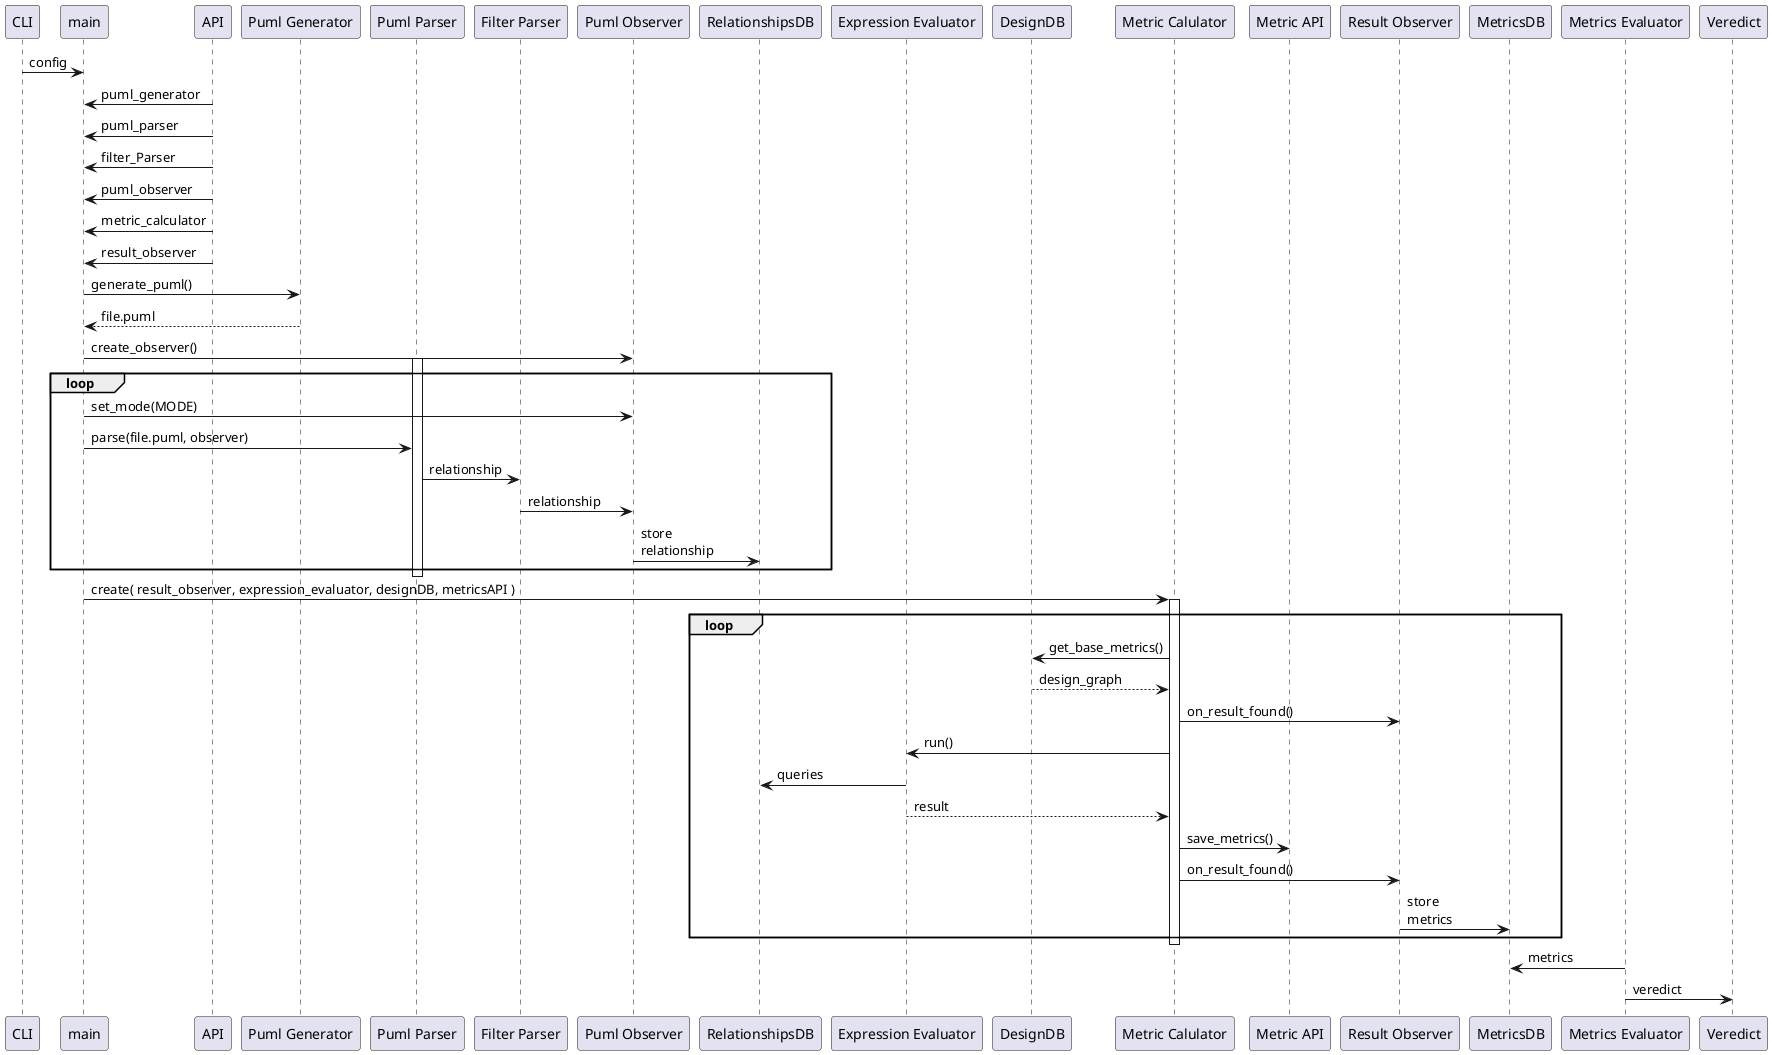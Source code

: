 @startuml
participant CLI
participant main
participant "API" as API
participant "Puml Generator" as PumlGenerator
participant "Puml Parser" as PumlParser
participant "Filter Parser" as FilterParser
participant "Puml Observer" as PumlObserver
participant "RelationshipsDB" as relationshipsDB
participant "Expression Evaluator" as ExpressionEvaluator
participant "DesignDB" as designDB
participant "Metric Calulator" as MetricCalculator
participant "Metric API" as MetricAPI
participant "Result Observer" as ResultObserver
participant "MetricsDB" as metricsDB
participant "Metrics Evaluator" as MetricsEvaluator
participant "Veredict" as Veredict

CLI -> main: config

API -> main: puml_generator

API -> main: puml_parser

API -> main: filter_Parser

API -> main: puml_observer

API -> main: metric_calculator

API -> main: result_observer

main -> PumlGenerator: generate_puml()

PumlGenerator --> main: file.puml

main -> PumlObserver: create_observer()

activate PumlParser

loop
    main -> PumlObserver: set_mode(MODE)
    main -> PumlParser: parse(file.puml, observer)
    PumlParser -> FilterParser: relationship
    FilterParser -> PumlObserver: relationship
    PumlObserver -> relationshipsDB: store\nrelationship
end
deactivate PumlParser

main -> MetricCalculator: create( result_observer, expression_evaluator, designDB, metricsAPI ) 

activate MetricCalculator

loop
    MetricCalculator -> designDB: get_base_metrics()
    designDB --> MetricCalculator: design_graph
    MetricCalculator -> ResultObserver: on_result_found()
    MetricCalculator -> ExpressionEvaluator: run()
    ExpressionEvaluator -> relationshipsDB: queries
    ExpressionEvaluator --> MetricCalculator: result
    MetricCalculator -> MetricAPI: save_metrics()
    MetricCalculator -> ResultObserver: on_result_found()
    ResultObserver -> metricsDB: store\nmetrics
end
deactivate MetricCalculator



MetricsEvaluator -> metricsDB: metrics
MetricsEvaluator -> Veredict: veredict

@enduml

